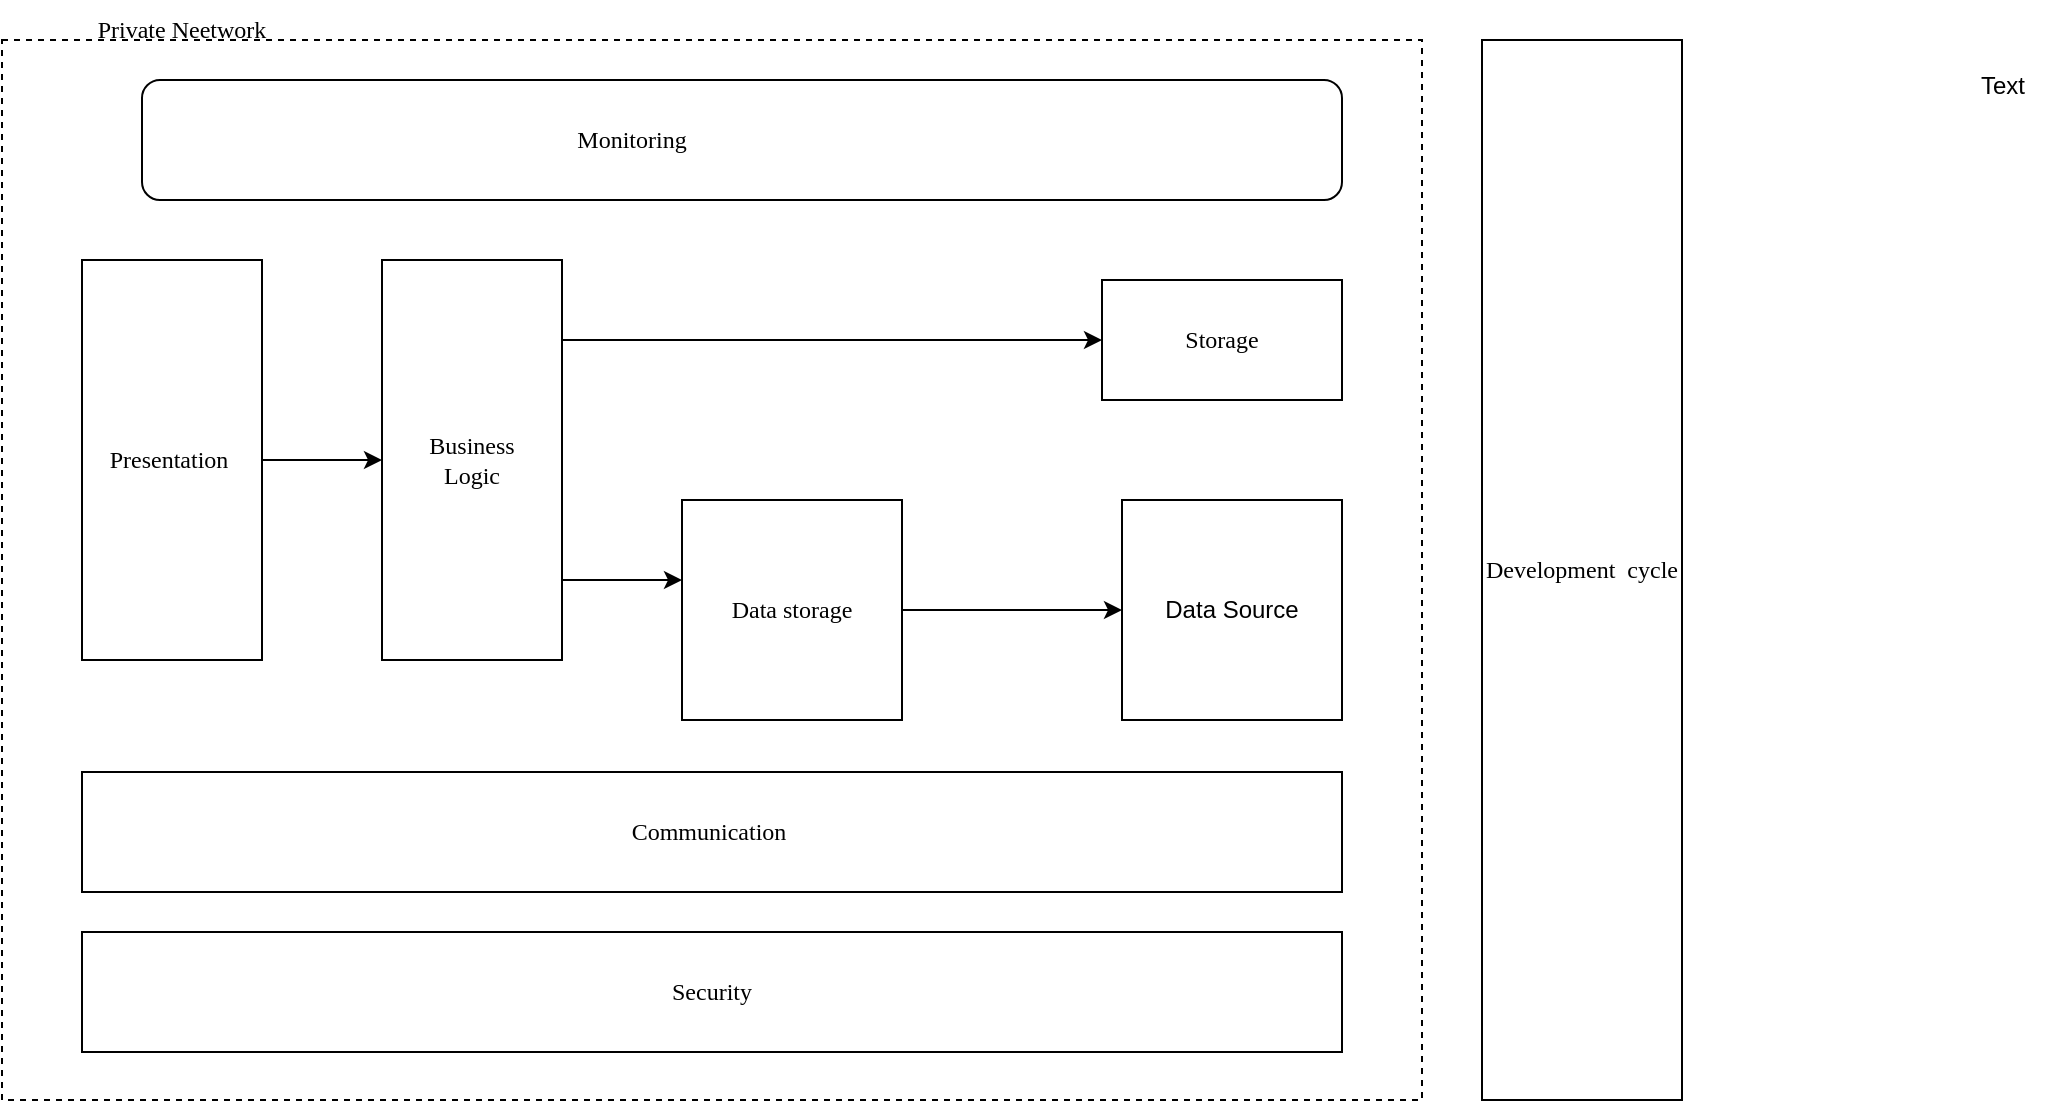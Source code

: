 <mxfile version="21.6.2" type="github">
  <diagram name="Page-1" id="SOD3_kkC99ipHBAxkCrn">
    <mxGraphModel dx="1646" dy="697" grid="1" gridSize="10" guides="1" tooltips="1" connect="1" arrows="1" fold="1" page="1" pageScale="1" pageWidth="850" pageHeight="1100" math="0" shadow="0">
      <root>
        <mxCell id="0" />
        <mxCell id="1" parent="0" />
        <mxCell id="U_P5BQD1fZHhyBIQVPzg-15" value="" style="rounded=0;whiteSpace=wrap;html=1;dashed=1;" vertex="1" parent="1">
          <mxGeometry x="40" y="310" width="710" height="530" as="geometry" />
        </mxCell>
        <mxCell id="U_P5BQD1fZHhyBIQVPzg-31" value="" style="edgeStyle=orthogonalEdgeStyle;rounded=0;orthogonalLoop=1;jettySize=auto;html=1;" edge="1" parent="1" source="U_P5BQD1fZHhyBIQVPzg-16" target="U_P5BQD1fZHhyBIQVPzg-17">
          <mxGeometry relative="1" as="geometry" />
        </mxCell>
        <mxCell id="U_P5BQD1fZHhyBIQVPzg-16" value="&lt;font face=&quot;Verdana&quot;&gt;Presentation&amp;nbsp;&lt;/font&gt;" style="rounded=0;whiteSpace=wrap;html=1;direction=south;" vertex="1" parent="1">
          <mxGeometry x="80" y="420" width="90" height="200" as="geometry" />
        </mxCell>
        <mxCell id="U_P5BQD1fZHhyBIQVPzg-32" value="" style="edgeStyle=orthogonalEdgeStyle;rounded=0;orthogonalLoop=1;jettySize=auto;html=1;" edge="1" parent="1" source="U_P5BQD1fZHhyBIQVPzg-17" target="U_P5BQD1fZHhyBIQVPzg-23">
          <mxGeometry relative="1" as="geometry">
            <Array as="points">
              <mxPoint x="340" y="580" />
              <mxPoint x="340" y="580" />
            </Array>
          </mxGeometry>
        </mxCell>
        <mxCell id="U_P5BQD1fZHhyBIQVPzg-17" value="&lt;font face=&quot;Verdana&quot;&gt;Business &lt;br&gt;Logic&lt;/font&gt;" style="rounded=0;whiteSpace=wrap;html=1;direction=south;" vertex="1" parent="1">
          <mxGeometry x="230" y="420" width="90" height="200" as="geometry" />
        </mxCell>
        <mxCell id="U_P5BQD1fZHhyBIQVPzg-18" value="" style="rounded=1;whiteSpace=wrap;html=1;" vertex="1" parent="1">
          <mxGeometry x="110" y="330" width="600" height="60" as="geometry" />
        </mxCell>
        <mxCell id="U_P5BQD1fZHhyBIQVPzg-20" value="&lt;font face=&quot;Verdana&quot;&gt;Private Neetwork&lt;/font&gt;" style="text;html=1;strokeColor=none;fillColor=none;align=center;verticalAlign=middle;whiteSpace=wrap;rounded=0;" vertex="1" parent="1">
          <mxGeometry x="60" y="290" width="140" height="30" as="geometry" />
        </mxCell>
        <mxCell id="U_P5BQD1fZHhyBIQVPzg-22" value="&lt;font face=&quot;Verdana&quot;&gt;Monitoring&lt;/font&gt;" style="text;html=1;strokeColor=none;fillColor=none;align=center;verticalAlign=middle;whiteSpace=wrap;rounded=0;" vertex="1" parent="1">
          <mxGeometry x="285" y="345" width="140" height="30" as="geometry" />
        </mxCell>
        <mxCell id="U_P5BQD1fZHhyBIQVPzg-37" value="" style="edgeStyle=orthogonalEdgeStyle;rounded=0;orthogonalLoop=1;jettySize=auto;html=1;" edge="1" parent="1" source="U_P5BQD1fZHhyBIQVPzg-23" target="U_P5BQD1fZHhyBIQVPzg-25">
          <mxGeometry relative="1" as="geometry" />
        </mxCell>
        <mxCell id="U_P5BQD1fZHhyBIQVPzg-23" value="&lt;font face=&quot;Verdana&quot;&gt;Data storage&lt;/font&gt;" style="whiteSpace=wrap;html=1;aspect=fixed;" vertex="1" parent="1">
          <mxGeometry x="380" y="540" width="110" height="110" as="geometry" />
        </mxCell>
        <mxCell id="U_P5BQD1fZHhyBIQVPzg-36" style="edgeStyle=orthogonalEdgeStyle;rounded=0;orthogonalLoop=1;jettySize=auto;html=1;" edge="1" parent="1" target="U_P5BQD1fZHhyBIQVPzg-24">
          <mxGeometry relative="1" as="geometry">
            <mxPoint x="320" y="460" as="sourcePoint" />
            <Array as="points">
              <mxPoint x="320" y="460" />
            </Array>
          </mxGeometry>
        </mxCell>
        <mxCell id="U_P5BQD1fZHhyBIQVPzg-24" value="&lt;font face=&quot;Verdana&quot;&gt;Storage&lt;/font&gt;" style="rounded=0;whiteSpace=wrap;html=1;" vertex="1" parent="1">
          <mxGeometry x="590" y="430" width="120" height="60" as="geometry" />
        </mxCell>
        <mxCell id="U_P5BQD1fZHhyBIQVPzg-25" value="Data Source" style="whiteSpace=wrap;html=1;aspect=fixed;" vertex="1" parent="1">
          <mxGeometry x="600" y="540" width="110" height="110" as="geometry" />
        </mxCell>
        <mxCell id="U_P5BQD1fZHhyBIQVPzg-26" value="&lt;font face=&quot;Verdana&quot;&gt;Communication&amp;nbsp;&lt;/font&gt;" style="rounded=0;whiteSpace=wrap;html=1;" vertex="1" parent="1">
          <mxGeometry x="80" y="676" width="630" height="60" as="geometry" />
        </mxCell>
        <mxCell id="U_P5BQD1fZHhyBIQVPzg-27" value="&lt;font face=&quot;Verdana&quot;&gt;Security&lt;/font&gt;" style="rounded=0;whiteSpace=wrap;html=1;" vertex="1" parent="1">
          <mxGeometry x="80" y="756" width="630" height="60" as="geometry" />
        </mxCell>
        <mxCell id="U_P5BQD1fZHhyBIQVPzg-30" value="&lt;font face=&quot;Verdana&quot;&gt;Development&amp;nbsp; cycle&lt;/font&gt;" style="rounded=0;whiteSpace=wrap;html=1;direction=south;" vertex="1" parent="1">
          <mxGeometry x="780" y="310" width="100" height="530" as="geometry" />
        </mxCell>
        <mxCell id="U_P5BQD1fZHhyBIQVPzg-39" value="Text" style="text;html=1;align=center;verticalAlign=middle;resizable=0;points=[];autosize=1;strokeColor=none;fillColor=none;" vertex="1" parent="1">
          <mxGeometry x="1015" y="318" width="50" height="30" as="geometry" />
        </mxCell>
      </root>
    </mxGraphModel>
  </diagram>
</mxfile>
